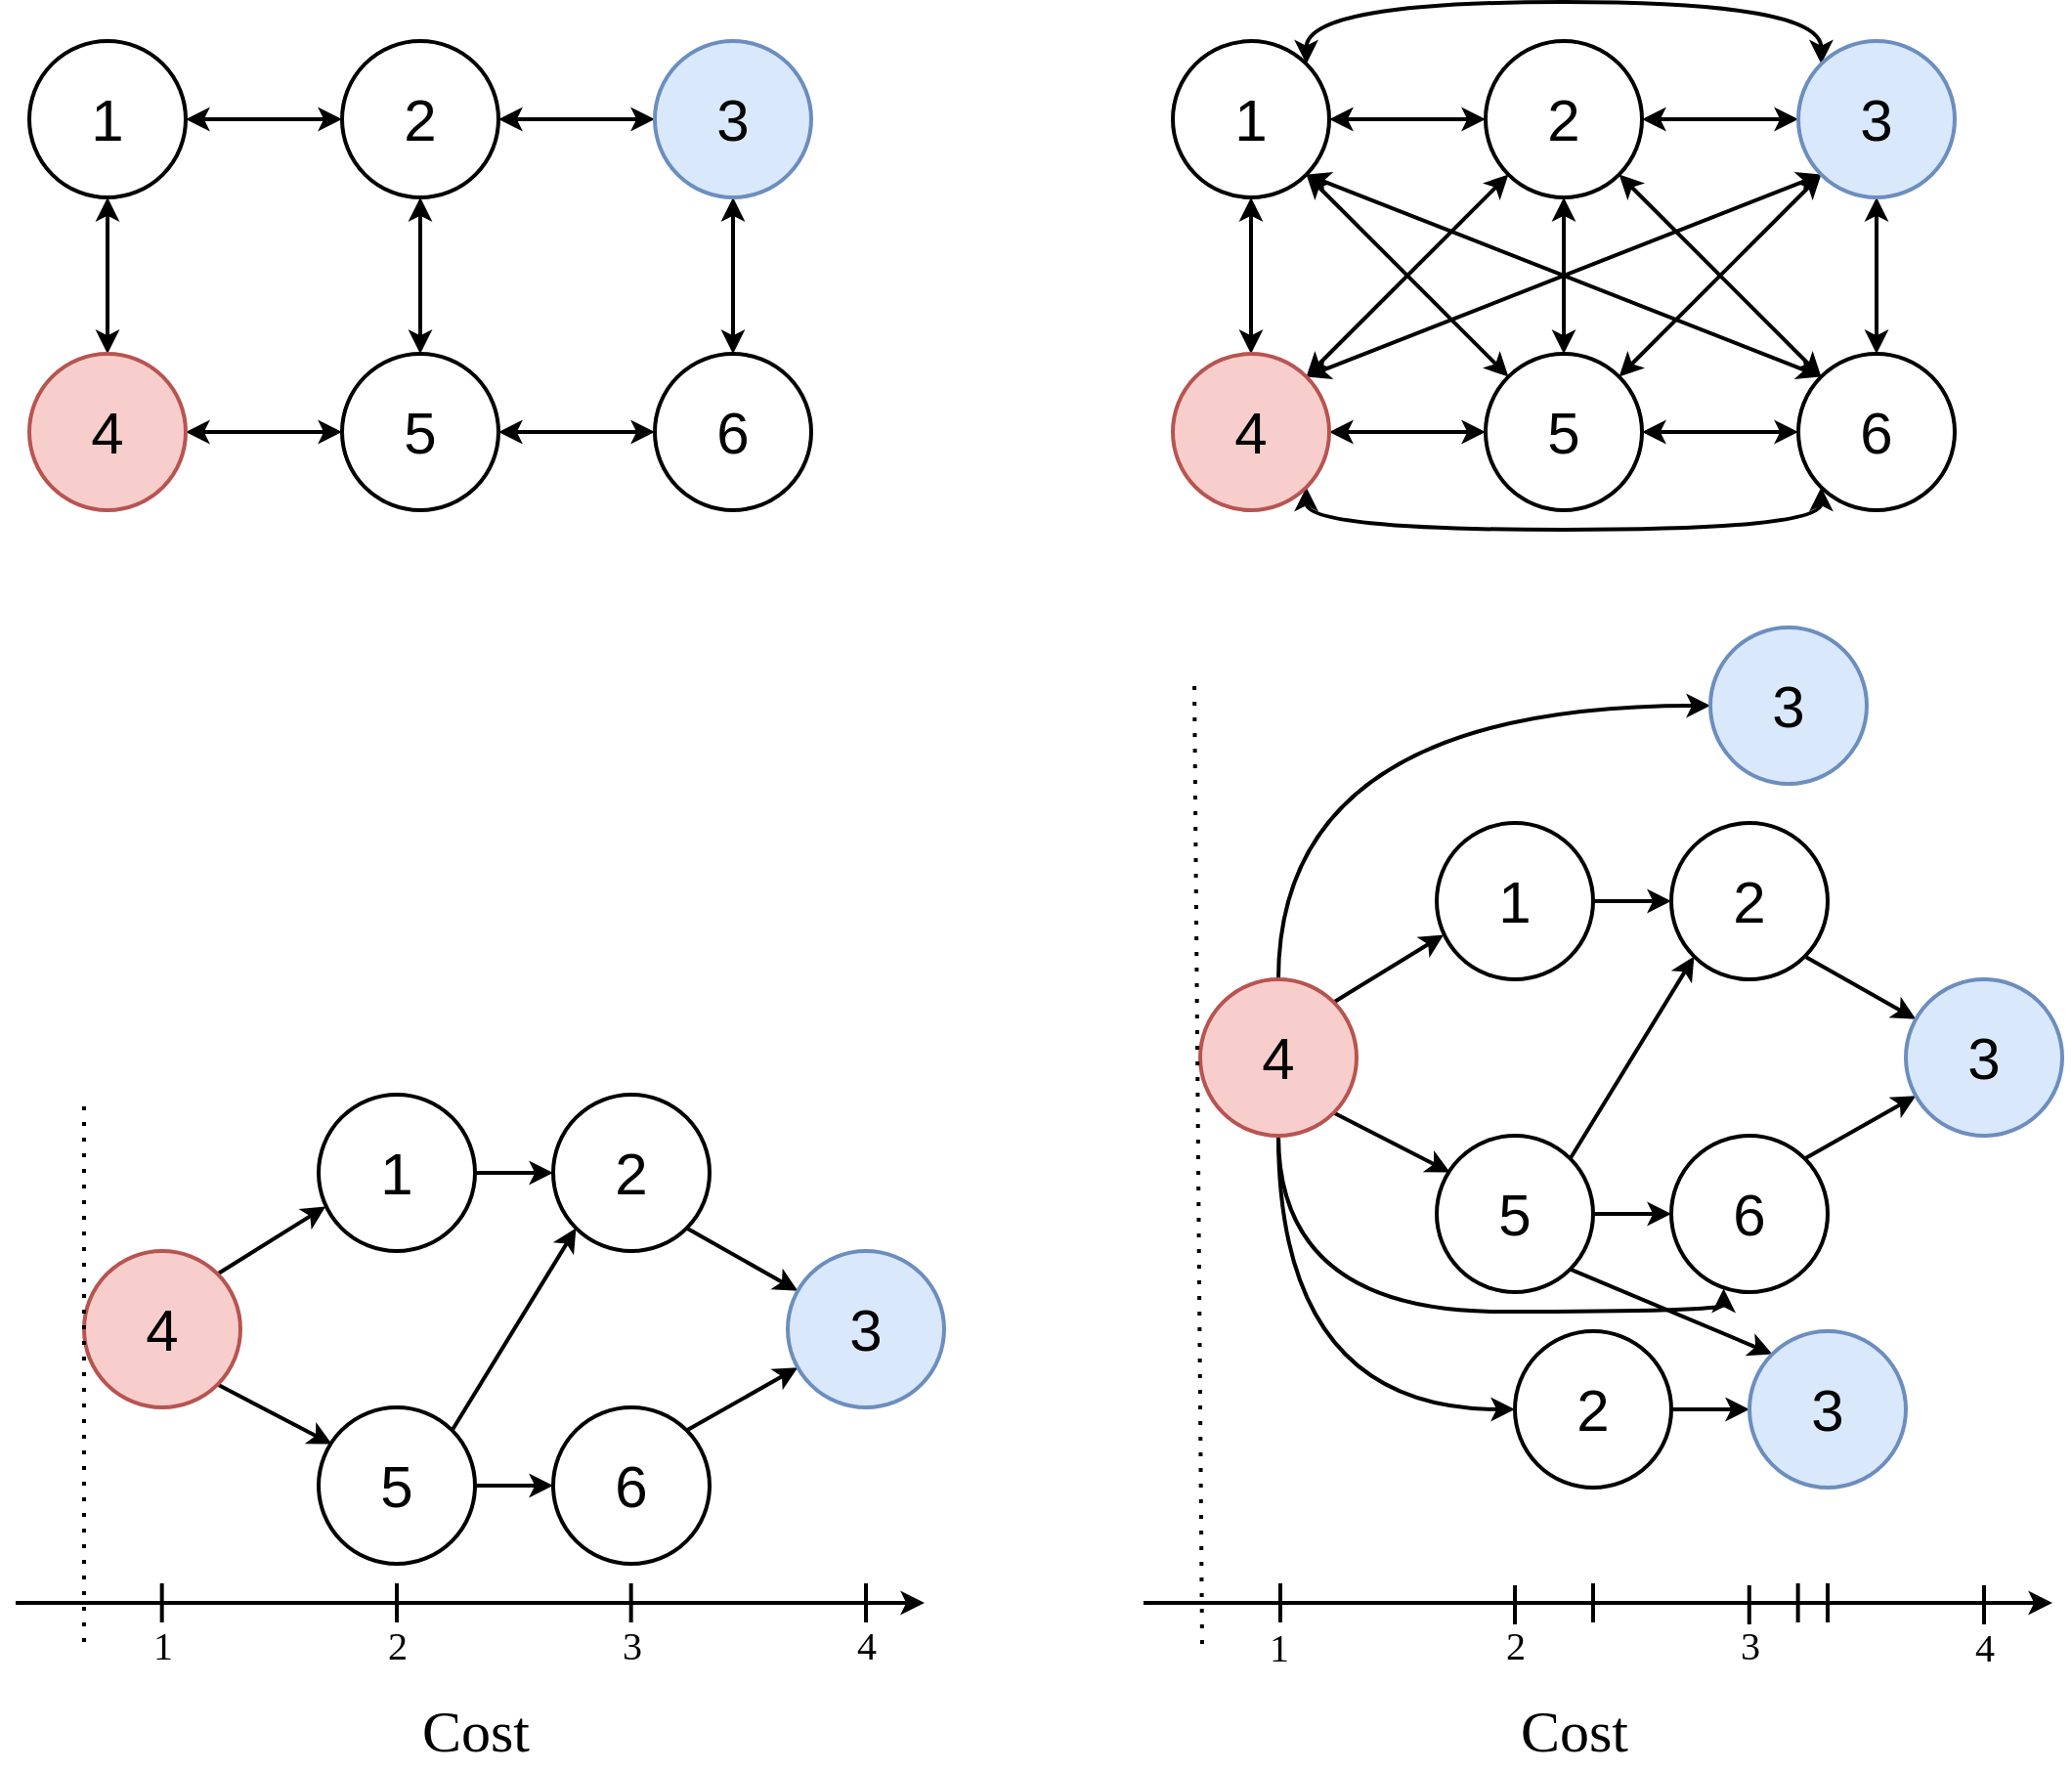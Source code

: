 <mxfile version="19.0.3" type="device"><diagram id="V2GUoi_-tIxfINpQRhX5" name="Page-1"><mxGraphModel dx="2377" dy="1325" grid="0" gridSize="10" guides="1" tooltips="1" connect="1" arrows="1" fold="1" page="0" pageScale="1" pageWidth="850" pageHeight="1100" math="0" shadow="0"><root><mxCell id="0"/><mxCell id="1" parent="0"/><mxCell id="9riSeJ3BhQoT7f9coYy7-8" style="edgeStyle=orthogonalEdgeStyle;rounded=0;orthogonalLoop=1;jettySize=auto;html=1;exitX=1;exitY=0.5;exitDx=0;exitDy=0;entryX=0;entryY=0.5;entryDx=0;entryDy=0;startArrow=classic;startFill=1;strokeWidth=2;fontSize=30;" edge="1" parent="1" source="9riSeJ3BhQoT7f9coYy7-1" target="9riSeJ3BhQoT7f9coYy7-2"><mxGeometry relative="1" as="geometry"/></mxCell><mxCell id="9riSeJ3BhQoT7f9coYy7-1" value="1" style="ellipse;whiteSpace=wrap;html=1;aspect=fixed;strokeWidth=2;fontSize=30;" vertex="1" parent="1"><mxGeometry x="280" y="200" width="80" height="80" as="geometry"/></mxCell><mxCell id="9riSeJ3BhQoT7f9coYy7-9" style="edgeStyle=orthogonalEdgeStyle;rounded=0;orthogonalLoop=1;jettySize=auto;html=1;exitX=1;exitY=0.5;exitDx=0;exitDy=0;entryX=0;entryY=0.5;entryDx=0;entryDy=0;strokeWidth=2;startArrow=classic;startFill=1;fontSize=30;" edge="1" parent="1" source="9riSeJ3BhQoT7f9coYy7-2" target="9riSeJ3BhQoT7f9coYy7-5"><mxGeometry relative="1" as="geometry"/></mxCell><mxCell id="9riSeJ3BhQoT7f9coYy7-2" value="2" style="ellipse;whiteSpace=wrap;html=1;aspect=fixed;strokeWidth=2;fontSize=30;" vertex="1" parent="1"><mxGeometry x="440" y="200" width="80" height="80" as="geometry"/></mxCell><mxCell id="9riSeJ3BhQoT7f9coYy7-12" style="edgeStyle=orthogonalEdgeStyle;rounded=0;orthogonalLoop=1;jettySize=auto;html=1;exitX=0.5;exitY=0;exitDx=0;exitDy=0;entryX=0.5;entryY=1;entryDx=0;entryDy=0;strokeWidth=2;startArrow=classic;startFill=1;fontSize=30;" edge="1" parent="1" source="9riSeJ3BhQoT7f9coYy7-3" target="9riSeJ3BhQoT7f9coYy7-2"><mxGeometry relative="1" as="geometry"/></mxCell><mxCell id="9riSeJ3BhQoT7f9coYy7-13" style="edgeStyle=orthogonalEdgeStyle;rounded=0;orthogonalLoop=1;jettySize=auto;html=1;exitX=0;exitY=0.5;exitDx=0;exitDy=0;entryX=1;entryY=0.5;entryDx=0;entryDy=0;startArrow=classic;startFill=1;strokeWidth=2;fontSize=30;" edge="1" parent="1" source="9riSeJ3BhQoT7f9coYy7-3" target="9riSeJ3BhQoT7f9coYy7-4"><mxGeometry relative="1" as="geometry"/></mxCell><mxCell id="9riSeJ3BhQoT7f9coYy7-3" value="5" style="ellipse;whiteSpace=wrap;html=1;aspect=fixed;strokeWidth=2;fontSize=30;" vertex="1" parent="1"><mxGeometry x="440" y="360" width="80" height="80" as="geometry"/></mxCell><mxCell id="9riSeJ3BhQoT7f9coYy7-7" style="edgeStyle=orthogonalEdgeStyle;rounded=0;orthogonalLoop=1;jettySize=auto;html=1;exitX=0.5;exitY=0;exitDx=0;exitDy=0;entryX=0.5;entryY=1;entryDx=0;entryDy=0;startArrow=classic;startFill=1;strokeWidth=2;fontSize=30;" edge="1" parent="1" source="9riSeJ3BhQoT7f9coYy7-4" target="9riSeJ3BhQoT7f9coYy7-1"><mxGeometry relative="1" as="geometry"/></mxCell><mxCell id="9riSeJ3BhQoT7f9coYy7-4" value="4" style="ellipse;whiteSpace=wrap;html=1;aspect=fixed;strokeWidth=2;fontSize=30;fillColor=#f8cecc;strokeColor=#b85450;" vertex="1" parent="1"><mxGeometry x="280" y="360" width="80" height="80" as="geometry"/></mxCell><mxCell id="9riSeJ3BhQoT7f9coYy7-10" style="edgeStyle=orthogonalEdgeStyle;rounded=0;orthogonalLoop=1;jettySize=auto;html=1;exitX=0.5;exitY=1;exitDx=0;exitDy=0;entryX=0.5;entryY=0;entryDx=0;entryDy=0;strokeWidth=2;startArrow=classic;startFill=1;fontSize=30;" edge="1" parent="1" source="9riSeJ3BhQoT7f9coYy7-5" target="9riSeJ3BhQoT7f9coYy7-6"><mxGeometry relative="1" as="geometry"/></mxCell><mxCell id="9riSeJ3BhQoT7f9coYy7-5" value="3" style="ellipse;whiteSpace=wrap;html=1;aspect=fixed;strokeWidth=2;fontSize=30;fillColor=#dae8fc;strokeColor=#6c8ebf;" vertex="1" parent="1"><mxGeometry x="600" y="200" width="80" height="80" as="geometry"/></mxCell><mxCell id="9riSeJ3BhQoT7f9coYy7-11" style="edgeStyle=orthogonalEdgeStyle;rounded=0;orthogonalLoop=1;jettySize=auto;html=1;exitX=0;exitY=0.5;exitDx=0;exitDy=0;strokeWidth=2;startArrow=classic;startFill=1;fontSize=30;" edge="1" parent="1" source="9riSeJ3BhQoT7f9coYy7-6" target="9riSeJ3BhQoT7f9coYy7-3"><mxGeometry relative="1" as="geometry"/></mxCell><mxCell id="9riSeJ3BhQoT7f9coYy7-6" value="6" style="ellipse;whiteSpace=wrap;html=1;aspect=fixed;strokeWidth=2;fontSize=30;" vertex="1" parent="1"><mxGeometry x="600" y="360" width="80" height="80" as="geometry"/></mxCell><mxCell id="9riSeJ3BhQoT7f9coYy7-25" style="rounded=0;orthogonalLoop=1;jettySize=auto;html=1;exitX=1;exitY=0;exitDx=0;exitDy=0;entryX=0.045;entryY=0.715;entryDx=0;entryDy=0;fontSize=30;startArrow=none;startFill=0;strokeWidth=2;entryPerimeter=0;" edge="1" parent="1" source="9riSeJ3BhQoT7f9coYy7-14" target="9riSeJ3BhQoT7f9coYy7-17"><mxGeometry relative="1" as="geometry"/></mxCell><mxCell id="9riSeJ3BhQoT7f9coYy7-26" style="edgeStyle=none;rounded=0;orthogonalLoop=1;jettySize=auto;html=1;exitX=1;exitY=1;exitDx=0;exitDy=0;entryX=0.085;entryY=0.235;entryDx=0;entryDy=0;entryPerimeter=0;fontSize=30;startArrow=none;startFill=0;strokeWidth=2;" edge="1" parent="1" source="9riSeJ3BhQoT7f9coYy7-14" target="9riSeJ3BhQoT7f9coYy7-18"><mxGeometry relative="1" as="geometry"/></mxCell><mxCell id="9riSeJ3BhQoT7f9coYy7-14" value="4" style="ellipse;whiteSpace=wrap;html=1;aspect=fixed;strokeWidth=2;fontSize=30;fillColor=#f8cecc;strokeColor=#b85450;" vertex="1" parent="1"><mxGeometry x="308" y="819" width="80" height="80" as="geometry"/></mxCell><mxCell id="9riSeJ3BhQoT7f9coYy7-15" value="" style="endArrow=none;dashed=1;html=1;dashPattern=1 3;strokeWidth=2;rounded=0;fontSize=30;" edge="1" parent="1"><mxGeometry width="50" height="50" relative="1" as="geometry"><mxPoint x="308" y="1019" as="sourcePoint"/><mxPoint x="308" y="739" as="targetPoint"/></mxGeometry></mxCell><mxCell id="9riSeJ3BhQoT7f9coYy7-16" value="" style="endArrow=classic;html=1;rounded=0;fontSize=30;strokeWidth=2;endFill=1;" edge="1" parent="1"><mxGeometry width="50" height="50" relative="1" as="geometry"><mxPoint x="273" y="999" as="sourcePoint"/><mxPoint x="738" y="999" as="targetPoint"/></mxGeometry></mxCell><mxCell id="9riSeJ3BhQoT7f9coYy7-27" style="edgeStyle=none;rounded=0;orthogonalLoop=1;jettySize=auto;html=1;exitX=1;exitY=0.5;exitDx=0;exitDy=0;entryX=0;entryY=0.5;entryDx=0;entryDy=0;fontSize=30;startArrow=none;startFill=0;strokeWidth=2;" edge="1" parent="1" source="9riSeJ3BhQoT7f9coYy7-17" target="9riSeJ3BhQoT7f9coYy7-20"><mxGeometry relative="1" as="geometry"/></mxCell><mxCell id="9riSeJ3BhQoT7f9coYy7-17" value="1" style="ellipse;whiteSpace=wrap;html=1;aspect=fixed;strokeWidth=2;fontSize=30;" vertex="1" parent="1"><mxGeometry x="428" y="739" width="80" height="80" as="geometry"/></mxCell><mxCell id="9riSeJ3BhQoT7f9coYy7-28" style="edgeStyle=none;rounded=0;orthogonalLoop=1;jettySize=auto;html=1;exitX=1;exitY=0.5;exitDx=0;exitDy=0;entryX=0;entryY=0.5;entryDx=0;entryDy=0;fontSize=30;startArrow=none;startFill=0;strokeWidth=2;" edge="1" parent="1" source="9riSeJ3BhQoT7f9coYy7-18" target="9riSeJ3BhQoT7f9coYy7-23"><mxGeometry relative="1" as="geometry"/></mxCell><mxCell id="9riSeJ3BhQoT7f9coYy7-31" style="edgeStyle=none;rounded=0;orthogonalLoop=1;jettySize=auto;html=1;exitX=1;exitY=0;exitDx=0;exitDy=0;entryX=0;entryY=1;entryDx=0;entryDy=0;fontSize=30;startArrow=none;startFill=0;strokeWidth=2;" edge="1" parent="1" source="9riSeJ3BhQoT7f9coYy7-18" target="9riSeJ3BhQoT7f9coYy7-20"><mxGeometry relative="1" as="geometry"/></mxCell><mxCell id="9riSeJ3BhQoT7f9coYy7-18" value="5" style="ellipse;whiteSpace=wrap;html=1;aspect=fixed;strokeWidth=2;fontSize=30;" vertex="1" parent="1"><mxGeometry x="428" y="899" width="80" height="80" as="geometry"/></mxCell><mxCell id="9riSeJ3BhQoT7f9coYy7-30" style="edgeStyle=none;rounded=0;orthogonalLoop=1;jettySize=auto;html=1;exitX=1;exitY=1;exitDx=0;exitDy=0;fontSize=30;startArrow=none;startFill=0;strokeWidth=2;" edge="1" parent="1" source="9riSeJ3BhQoT7f9coYy7-20" target="9riSeJ3BhQoT7f9coYy7-24"><mxGeometry relative="1" as="geometry"/></mxCell><mxCell id="9riSeJ3BhQoT7f9coYy7-20" value="2" style="ellipse;whiteSpace=wrap;html=1;aspect=fixed;strokeWidth=2;fontSize=30;" vertex="1" parent="1"><mxGeometry x="548" y="739" width="80" height="80" as="geometry"/></mxCell><mxCell id="9riSeJ3BhQoT7f9coYy7-29" style="edgeStyle=none;rounded=0;orthogonalLoop=1;jettySize=auto;html=1;exitX=1;exitY=0;exitDx=0;exitDy=0;fontSize=30;startArrow=none;startFill=0;strokeWidth=2;" edge="1" parent="1" source="9riSeJ3BhQoT7f9coYy7-23" target="9riSeJ3BhQoT7f9coYy7-24"><mxGeometry relative="1" as="geometry"/></mxCell><mxCell id="9riSeJ3BhQoT7f9coYy7-23" value="6" style="ellipse;whiteSpace=wrap;html=1;aspect=fixed;strokeWidth=2;fontSize=30;" vertex="1" parent="1"><mxGeometry x="548" y="899" width="80" height="80" as="geometry"/></mxCell><mxCell id="9riSeJ3BhQoT7f9coYy7-24" value="3" style="ellipse;whiteSpace=wrap;html=1;aspect=fixed;strokeWidth=2;fontSize=30;fillColor=#dae8fc;strokeColor=#6c8ebf;" vertex="1" parent="1"><mxGeometry x="668" y="819" width="80" height="80" as="geometry"/></mxCell><mxCell id="9riSeJ3BhQoT7f9coYy7-32" value="&lt;font face=&quot;Times New Roman&quot;&gt;Cost&lt;/font&gt;" style="text;html=1;align=center;verticalAlign=middle;resizable=0;points=[];autosize=1;strokeColor=none;fillColor=none;fontSize=30;" vertex="1" parent="1"><mxGeometry x="473" y="1044" width="70" height="40" as="geometry"/></mxCell><mxCell id="9riSeJ3BhQoT7f9coYy7-33" style="edgeStyle=orthogonalEdgeStyle;rounded=0;orthogonalLoop=1;jettySize=auto;html=1;exitX=1;exitY=0.5;exitDx=0;exitDy=0;entryX=0;entryY=0.5;entryDx=0;entryDy=0;startArrow=classic;startFill=1;strokeWidth=2;fontSize=30;" edge="1" parent="1" source="9riSeJ3BhQoT7f9coYy7-34" target="9riSeJ3BhQoT7f9coYy7-36"><mxGeometry relative="1" as="geometry"/></mxCell><mxCell id="9riSeJ3BhQoT7f9coYy7-34" value="1" style="ellipse;whiteSpace=wrap;html=1;aspect=fixed;strokeWidth=2;fontSize=30;" vertex="1" parent="1"><mxGeometry x="865" y="200" width="80" height="80" as="geometry"/></mxCell><mxCell id="9riSeJ3BhQoT7f9coYy7-35" style="edgeStyle=orthogonalEdgeStyle;rounded=0;orthogonalLoop=1;jettySize=auto;html=1;exitX=1;exitY=0.5;exitDx=0;exitDy=0;entryX=0;entryY=0.5;entryDx=0;entryDy=0;strokeWidth=2;startArrow=classic;startFill=1;fontSize=30;" edge="1" parent="1" source="9riSeJ3BhQoT7f9coYy7-36" target="9riSeJ3BhQoT7f9coYy7-43"><mxGeometry relative="1" as="geometry"/></mxCell><mxCell id="9riSeJ3BhQoT7f9coYy7-36" value="2" style="ellipse;whiteSpace=wrap;html=1;aspect=fixed;strokeWidth=2;fontSize=30;" vertex="1" parent="1"><mxGeometry x="1025" y="200" width="80" height="80" as="geometry"/></mxCell><mxCell id="9riSeJ3BhQoT7f9coYy7-37" style="edgeStyle=orthogonalEdgeStyle;rounded=0;orthogonalLoop=1;jettySize=auto;html=1;exitX=0.5;exitY=0;exitDx=0;exitDy=0;entryX=0.5;entryY=1;entryDx=0;entryDy=0;strokeWidth=2;startArrow=classic;startFill=1;fontSize=30;" edge="1" parent="1" source="9riSeJ3BhQoT7f9coYy7-39" target="9riSeJ3BhQoT7f9coYy7-36"><mxGeometry relative="1" as="geometry"/></mxCell><mxCell id="9riSeJ3BhQoT7f9coYy7-38" style="edgeStyle=orthogonalEdgeStyle;rounded=0;orthogonalLoop=1;jettySize=auto;html=1;exitX=0;exitY=0.5;exitDx=0;exitDy=0;entryX=1;entryY=0.5;entryDx=0;entryDy=0;startArrow=classic;startFill=1;strokeWidth=2;fontSize=30;" edge="1" parent="1" source="9riSeJ3BhQoT7f9coYy7-39" target="9riSeJ3BhQoT7f9coYy7-41"><mxGeometry relative="1" as="geometry"/></mxCell><mxCell id="9riSeJ3BhQoT7f9coYy7-64" style="edgeStyle=none;rounded=0;orthogonalLoop=1;jettySize=auto;html=1;exitX=0;exitY=0;exitDx=0;exitDy=0;entryX=1;entryY=1;entryDx=0;entryDy=0;fontFamily=Times New Roman;fontSize=30;startArrow=classic;startFill=1;endArrow=classic;endFill=1;strokeWidth=2;" edge="1" parent="1" source="9riSeJ3BhQoT7f9coYy7-39" target="9riSeJ3BhQoT7f9coYy7-34"><mxGeometry relative="1" as="geometry"/></mxCell><mxCell id="9riSeJ3BhQoT7f9coYy7-65" style="edgeStyle=none;rounded=0;orthogonalLoop=1;jettySize=auto;html=1;exitX=1;exitY=0;exitDx=0;exitDy=0;entryX=0;entryY=1;entryDx=0;entryDy=0;fontFamily=Times New Roman;fontSize=30;startArrow=classic;startFill=1;endArrow=classic;endFill=1;strokeWidth=2;" edge="1" parent="1" source="9riSeJ3BhQoT7f9coYy7-39" target="9riSeJ3BhQoT7f9coYy7-43"><mxGeometry relative="1" as="geometry"/></mxCell><mxCell id="9riSeJ3BhQoT7f9coYy7-39" value="5" style="ellipse;whiteSpace=wrap;html=1;aspect=fixed;strokeWidth=2;fontSize=30;" vertex="1" parent="1"><mxGeometry x="1025" y="360" width="80" height="80" as="geometry"/></mxCell><mxCell id="9riSeJ3BhQoT7f9coYy7-40" style="edgeStyle=orthogonalEdgeStyle;rounded=0;orthogonalLoop=1;jettySize=auto;html=1;exitX=0.5;exitY=0;exitDx=0;exitDy=0;entryX=0.5;entryY=1;entryDx=0;entryDy=0;startArrow=classic;startFill=1;strokeWidth=2;fontSize=30;" edge="1" parent="1" source="9riSeJ3BhQoT7f9coYy7-41" target="9riSeJ3BhQoT7f9coYy7-34"><mxGeometry relative="1" as="geometry"/></mxCell><mxCell id="9riSeJ3BhQoT7f9coYy7-62" style="edgeStyle=none;rounded=0;orthogonalLoop=1;jettySize=auto;html=1;exitX=1;exitY=0;exitDx=0;exitDy=0;entryX=0;entryY=1;entryDx=0;entryDy=0;fontFamily=Times New Roman;fontSize=30;startArrow=classic;startFill=1;endArrow=classic;endFill=1;strokeWidth=2;" edge="1" parent="1" source="9riSeJ3BhQoT7f9coYy7-41" target="9riSeJ3BhQoT7f9coYy7-36"><mxGeometry relative="1" as="geometry"/></mxCell><mxCell id="9riSeJ3BhQoT7f9coYy7-63" style="edgeStyle=none;rounded=0;orthogonalLoop=1;jettySize=auto;html=1;exitX=1;exitY=0;exitDx=0;exitDy=0;entryX=0;entryY=1;entryDx=0;entryDy=0;fontFamily=Times New Roman;fontSize=30;startArrow=classic;startFill=1;endArrow=classic;endFill=1;strokeWidth=2;" edge="1" parent="1" source="9riSeJ3BhQoT7f9coYy7-41" target="9riSeJ3BhQoT7f9coYy7-43"><mxGeometry relative="1" as="geometry"/></mxCell><mxCell id="9riSeJ3BhQoT7f9coYy7-69" style="edgeStyle=orthogonalEdgeStyle;curved=1;rounded=0;orthogonalLoop=1;jettySize=auto;html=1;exitX=1;exitY=1;exitDx=0;exitDy=0;entryX=0;entryY=1;entryDx=0;entryDy=0;fontFamily=Times New Roman;fontSize=30;startArrow=classic;startFill=1;endArrow=classic;endFill=1;strokeWidth=2;" edge="1" parent="1" source="9riSeJ3BhQoT7f9coYy7-41" target="9riSeJ3BhQoT7f9coYy7-45"><mxGeometry relative="1" as="geometry"><Array as="points"><mxPoint x="933" y="450"/><mxPoint x="1197" y="450"/></Array></mxGeometry></mxCell><mxCell id="9riSeJ3BhQoT7f9coYy7-41" value="4" style="ellipse;whiteSpace=wrap;html=1;aspect=fixed;strokeWidth=2;fontSize=30;fillColor=#f8cecc;strokeColor=#b85450;" vertex="1" parent="1"><mxGeometry x="865" y="360" width="80" height="80" as="geometry"/></mxCell><mxCell id="9riSeJ3BhQoT7f9coYy7-42" style="edgeStyle=orthogonalEdgeStyle;rounded=0;orthogonalLoop=1;jettySize=auto;html=1;exitX=0.5;exitY=1;exitDx=0;exitDy=0;entryX=0.5;entryY=0;entryDx=0;entryDy=0;strokeWidth=2;startArrow=classic;startFill=1;fontSize=30;" edge="1" parent="1" source="9riSeJ3BhQoT7f9coYy7-43" target="9riSeJ3BhQoT7f9coYy7-45"><mxGeometry relative="1" as="geometry"/></mxCell><mxCell id="9riSeJ3BhQoT7f9coYy7-68" style="edgeStyle=orthogonalEdgeStyle;rounded=0;orthogonalLoop=1;jettySize=auto;html=1;exitX=0;exitY=0;exitDx=0;exitDy=0;entryX=1;entryY=0;entryDx=0;entryDy=0;fontFamily=Times New Roman;fontSize=30;startArrow=classic;startFill=1;endArrow=classic;endFill=1;strokeWidth=2;curved=1;" edge="1" parent="1" source="9riSeJ3BhQoT7f9coYy7-43" target="9riSeJ3BhQoT7f9coYy7-34"><mxGeometry relative="1" as="geometry"><Array as="points"><mxPoint x="1197" y="180"/><mxPoint x="933" y="180"/></Array></mxGeometry></mxCell><mxCell id="9riSeJ3BhQoT7f9coYy7-43" value="3" style="ellipse;whiteSpace=wrap;html=1;aspect=fixed;strokeWidth=2;fontSize=30;fillColor=#dae8fc;strokeColor=#6c8ebf;" vertex="1" parent="1"><mxGeometry x="1185" y="200" width="80" height="80" as="geometry"/></mxCell><mxCell id="9riSeJ3BhQoT7f9coYy7-44" style="edgeStyle=orthogonalEdgeStyle;rounded=0;orthogonalLoop=1;jettySize=auto;html=1;exitX=0;exitY=0.5;exitDx=0;exitDy=0;strokeWidth=2;startArrow=classic;startFill=1;fontSize=30;" edge="1" parent="1" source="9riSeJ3BhQoT7f9coYy7-45" target="9riSeJ3BhQoT7f9coYy7-39"><mxGeometry relative="1" as="geometry"/></mxCell><mxCell id="9riSeJ3BhQoT7f9coYy7-66" style="edgeStyle=none;rounded=0;orthogonalLoop=1;jettySize=auto;html=1;exitX=0;exitY=0;exitDx=0;exitDy=0;entryX=1;entryY=1;entryDx=0;entryDy=0;fontFamily=Times New Roman;fontSize=30;startArrow=classic;startFill=1;endArrow=classic;endFill=1;strokeWidth=2;" edge="1" parent="1" source="9riSeJ3BhQoT7f9coYy7-45" target="9riSeJ3BhQoT7f9coYy7-36"><mxGeometry relative="1" as="geometry"/></mxCell><mxCell id="9riSeJ3BhQoT7f9coYy7-67" style="edgeStyle=none;rounded=0;orthogonalLoop=1;jettySize=auto;html=1;exitX=0;exitY=0;exitDx=0;exitDy=0;entryX=1;entryY=1;entryDx=0;entryDy=0;fontFamily=Times New Roman;fontSize=30;startArrow=classic;startFill=1;endArrow=classic;endFill=1;strokeWidth=2;" edge="1" parent="1" source="9riSeJ3BhQoT7f9coYy7-45" target="9riSeJ3BhQoT7f9coYy7-34"><mxGeometry relative="1" as="geometry"/></mxCell><mxCell id="9riSeJ3BhQoT7f9coYy7-45" value="6" style="ellipse;whiteSpace=wrap;html=1;aspect=fixed;strokeWidth=2;fontSize=30;" vertex="1" parent="1"><mxGeometry x="1185" y="360" width="80" height="80" as="geometry"/></mxCell><mxCell id="9riSeJ3BhQoT7f9coYy7-46" style="rounded=0;orthogonalLoop=1;jettySize=auto;html=1;exitX=1;exitY=0;exitDx=0;exitDy=0;entryX=0.045;entryY=0.715;entryDx=0;entryDy=0;fontSize=30;startArrow=none;startFill=0;strokeWidth=2;entryPerimeter=0;" edge="1" parent="1" source="9riSeJ3BhQoT7f9coYy7-48" target="9riSeJ3BhQoT7f9coYy7-52"><mxGeometry relative="1" as="geometry"/></mxCell><mxCell id="9riSeJ3BhQoT7f9coYy7-47" style="edgeStyle=none;rounded=0;orthogonalLoop=1;jettySize=auto;html=1;exitX=1;exitY=1;exitDx=0;exitDy=0;entryX=0.085;entryY=0.235;entryDx=0;entryDy=0;entryPerimeter=0;fontSize=30;startArrow=none;startFill=0;strokeWidth=2;" edge="1" parent="1" source="9riSeJ3BhQoT7f9coYy7-48" target="9riSeJ3BhQoT7f9coYy7-55"><mxGeometry relative="1" as="geometry"/></mxCell><mxCell id="9riSeJ3BhQoT7f9coYy7-91" style="edgeStyle=orthogonalEdgeStyle;curved=1;rounded=0;orthogonalLoop=1;jettySize=auto;html=1;exitX=0.5;exitY=1;exitDx=0;exitDy=0;entryX=0;entryY=0.5;entryDx=0;entryDy=0;fontFamily=Times New Roman;fontSize=20;startArrow=none;startFill=0;endArrow=classic;endFill=1;strokeWidth=2;elbow=vertical;" edge="1" parent="1" source="9riSeJ3BhQoT7f9coYy7-48" target="9riSeJ3BhQoT7f9coYy7-70"><mxGeometry relative="1" as="geometry"/></mxCell><mxCell id="9riSeJ3BhQoT7f9coYy7-97" style="edgeStyle=orthogonalEdgeStyle;curved=1;rounded=0;orthogonalLoop=1;jettySize=auto;html=1;exitX=0.5;exitY=1;exitDx=0;exitDy=0;entryX=0.335;entryY=0.978;entryDx=0;entryDy=0;entryPerimeter=0;fontFamily=Times New Roman;fontSize=20;startArrow=none;startFill=0;endArrow=classic;endFill=1;strokeWidth=2;elbow=vertical;" edge="1" parent="1" source="9riSeJ3BhQoT7f9coYy7-48" target="9riSeJ3BhQoT7f9coYy7-59"><mxGeometry relative="1" as="geometry"><Array as="points"><mxPoint x="919" y="850"/><mxPoint x="1147" y="850"/></Array></mxGeometry></mxCell><mxCell id="9riSeJ3BhQoT7f9coYy7-100" style="edgeStyle=orthogonalEdgeStyle;curved=1;rounded=0;orthogonalLoop=1;jettySize=auto;html=1;exitX=0.5;exitY=0;exitDx=0;exitDy=0;entryX=0;entryY=0.5;entryDx=0;entryDy=0;fontFamily=Times New Roman;fontSize=20;startArrow=none;startFill=0;endArrow=classic;endFill=1;strokeWidth=2;elbow=vertical;" edge="1" parent="1" source="9riSeJ3BhQoT7f9coYy7-48" target="9riSeJ3BhQoT7f9coYy7-99"><mxGeometry relative="1" as="geometry"/></mxCell><mxCell id="9riSeJ3BhQoT7f9coYy7-48" value="4" style="ellipse;whiteSpace=wrap;html=1;aspect=fixed;strokeWidth=2;fontSize=30;fillColor=#f8cecc;strokeColor=#b85450;" vertex="1" parent="1"><mxGeometry x="879" y="680" width="80" height="80" as="geometry"/></mxCell><mxCell id="9riSeJ3BhQoT7f9coYy7-49" value="" style="endArrow=none;dashed=1;html=1;dashPattern=1 3;strokeWidth=2;rounded=0;fontSize=30;" edge="1" parent="1"><mxGeometry width="50" height="50" relative="1" as="geometry"><mxPoint x="880" y="1020" as="sourcePoint"/><mxPoint x="876" y="525" as="targetPoint"/></mxGeometry></mxCell><mxCell id="9riSeJ3BhQoT7f9coYy7-51" style="edgeStyle=none;rounded=0;orthogonalLoop=1;jettySize=auto;html=1;exitX=1;exitY=0.5;exitDx=0;exitDy=0;entryX=0;entryY=0.5;entryDx=0;entryDy=0;fontSize=30;startArrow=none;startFill=0;strokeWidth=2;" edge="1" parent="1" source="9riSeJ3BhQoT7f9coYy7-52" target="9riSeJ3BhQoT7f9coYy7-57"><mxGeometry relative="1" as="geometry"/></mxCell><mxCell id="9riSeJ3BhQoT7f9coYy7-52" value="1" style="ellipse;whiteSpace=wrap;html=1;aspect=fixed;strokeWidth=2;fontSize=30;" vertex="1" parent="1"><mxGeometry x="1000" y="600" width="80" height="80" as="geometry"/></mxCell><mxCell id="9riSeJ3BhQoT7f9coYy7-53" style="edgeStyle=none;rounded=0;orthogonalLoop=1;jettySize=auto;html=1;exitX=1;exitY=0.5;exitDx=0;exitDy=0;entryX=0;entryY=0.5;entryDx=0;entryDy=0;fontSize=30;startArrow=none;startFill=0;strokeWidth=2;" edge="1" parent="1" source="9riSeJ3BhQoT7f9coYy7-55" target="9riSeJ3BhQoT7f9coYy7-59"><mxGeometry relative="1" as="geometry"/></mxCell><mxCell id="9riSeJ3BhQoT7f9coYy7-54" style="edgeStyle=none;rounded=0;orthogonalLoop=1;jettySize=auto;html=1;exitX=1;exitY=0;exitDx=0;exitDy=0;entryX=0;entryY=1;entryDx=0;entryDy=0;fontSize=30;startArrow=none;startFill=0;strokeWidth=2;" edge="1" parent="1" source="9riSeJ3BhQoT7f9coYy7-55" target="9riSeJ3BhQoT7f9coYy7-57"><mxGeometry relative="1" as="geometry"/></mxCell><mxCell id="9riSeJ3BhQoT7f9coYy7-98" style="rounded=0;orthogonalLoop=1;jettySize=auto;html=1;exitX=1;exitY=1;exitDx=0;exitDy=0;entryX=0;entryY=0;entryDx=0;entryDy=0;fontFamily=Times New Roman;fontSize=20;startArrow=none;startFill=0;endArrow=classic;endFill=1;strokeWidth=2;elbow=vertical;" edge="1" parent="1" source="9riSeJ3BhQoT7f9coYy7-55" target="9riSeJ3BhQoT7f9coYy7-95"><mxGeometry relative="1" as="geometry"/></mxCell><mxCell id="9riSeJ3BhQoT7f9coYy7-55" value="5" style="ellipse;whiteSpace=wrap;html=1;aspect=fixed;strokeWidth=2;fontSize=30;" vertex="1" parent="1"><mxGeometry x="1000" y="760" width="80" height="80" as="geometry"/></mxCell><mxCell id="9riSeJ3BhQoT7f9coYy7-56" style="edgeStyle=none;rounded=0;orthogonalLoop=1;jettySize=auto;html=1;exitX=1;exitY=1;exitDx=0;exitDy=0;fontSize=30;startArrow=none;startFill=0;strokeWidth=2;" edge="1" parent="1" source="9riSeJ3BhQoT7f9coYy7-57" target="9riSeJ3BhQoT7f9coYy7-60"><mxGeometry relative="1" as="geometry"/></mxCell><mxCell id="9riSeJ3BhQoT7f9coYy7-57" value="2" style="ellipse;whiteSpace=wrap;html=1;aspect=fixed;strokeWidth=2;fontSize=30;" vertex="1" parent="1"><mxGeometry x="1120" y="600" width="80" height="80" as="geometry"/></mxCell><mxCell id="9riSeJ3BhQoT7f9coYy7-58" style="edgeStyle=none;rounded=0;orthogonalLoop=1;jettySize=auto;html=1;exitX=1;exitY=0;exitDx=0;exitDy=0;fontSize=30;startArrow=none;startFill=0;strokeWidth=2;" edge="1" parent="1" source="9riSeJ3BhQoT7f9coYy7-59" target="9riSeJ3BhQoT7f9coYy7-60"><mxGeometry relative="1" as="geometry"/></mxCell><mxCell id="9riSeJ3BhQoT7f9coYy7-59" value="6" style="ellipse;whiteSpace=wrap;html=1;aspect=fixed;strokeWidth=2;fontSize=30;" vertex="1" parent="1"><mxGeometry x="1120" y="760" width="80" height="80" as="geometry"/></mxCell><mxCell id="9riSeJ3BhQoT7f9coYy7-60" value="3" style="ellipse;whiteSpace=wrap;html=1;aspect=fixed;strokeWidth=2;fontSize=30;fillColor=#dae8fc;strokeColor=#6c8ebf;" vertex="1" parent="1"><mxGeometry x="1240" y="680" width="80" height="80" as="geometry"/></mxCell><mxCell id="9riSeJ3BhQoT7f9coYy7-96" style="edgeStyle=orthogonalEdgeStyle;curved=1;rounded=0;orthogonalLoop=1;jettySize=auto;html=1;exitX=1;exitY=0.5;exitDx=0;exitDy=0;entryX=0;entryY=0.5;entryDx=0;entryDy=0;fontFamily=Times New Roman;fontSize=20;startArrow=none;startFill=0;endArrow=classic;endFill=1;strokeWidth=2;elbow=vertical;" edge="1" parent="1" source="9riSeJ3BhQoT7f9coYy7-70" target="9riSeJ3BhQoT7f9coYy7-95"><mxGeometry relative="1" as="geometry"/></mxCell><mxCell id="9riSeJ3BhQoT7f9coYy7-70" value="2" style="ellipse;whiteSpace=wrap;html=1;aspect=fixed;strokeWidth=2;fontSize=30;" vertex="1" parent="1"><mxGeometry x="1040" y="860" width="80" height="80" as="geometry"/></mxCell><mxCell id="9riSeJ3BhQoT7f9coYy7-71" value="" style="endArrow=none;html=1;rounded=0;fontFamily=Times New Roman;fontSize=30;strokeWidth=2;curved=1;" edge="1" parent="1"><mxGeometry width="50" height="50" relative="1" as="geometry"><mxPoint x="347.83" y="1009" as="sourcePoint"/><mxPoint x="347.83" y="989" as="targetPoint"/></mxGeometry></mxCell><mxCell id="9riSeJ3BhQoT7f9coYy7-72" value="" style="endArrow=none;html=1;rounded=0;fontFamily=Times New Roman;fontSize=30;strokeWidth=2;curved=1;" edge="1" parent="1"><mxGeometry width="50" height="50" relative="1" as="geometry"><mxPoint x="468.0" y="1009" as="sourcePoint"/><mxPoint x="468.0" y="989" as="targetPoint"/></mxGeometry></mxCell><mxCell id="9riSeJ3BhQoT7f9coYy7-73" value="" style="endArrow=none;html=1;rounded=0;fontFamily=Times New Roman;fontSize=30;strokeWidth=2;curved=1;" edge="1" parent="1"><mxGeometry width="50" height="50" relative="1" as="geometry"><mxPoint x="587.83" y="1009" as="sourcePoint"/><mxPoint x="587.83" y="989" as="targetPoint"/></mxGeometry></mxCell><mxCell id="9riSeJ3BhQoT7f9coYy7-74" value="" style="endArrow=none;html=1;rounded=0;fontFamily=Times New Roman;fontSize=30;strokeWidth=2;curved=1;" edge="1" parent="1"><mxGeometry width="50" height="50" relative="1" as="geometry"><mxPoint x="708.0" y="1009" as="sourcePoint"/><mxPoint x="708.0" y="989" as="targetPoint"/></mxGeometry></mxCell><mxCell id="9riSeJ3BhQoT7f9coYy7-76" value="1" style="text;html=1;align=center;verticalAlign=middle;resizable=0;points=[];autosize=1;strokeColor=none;fillColor=none;fontSize=20;fontFamily=Times New Roman;" vertex="1" parent="1"><mxGeometry x="333" y="1005" width="30" height="30" as="geometry"/></mxCell><mxCell id="9riSeJ3BhQoT7f9coYy7-77" value="2" style="text;html=1;align=center;verticalAlign=middle;resizable=0;points=[];autosize=1;strokeColor=none;fillColor=none;fontSize=20;fontFamily=Times New Roman;" vertex="1" parent="1"><mxGeometry x="458" y="1006" width="20" height="28" as="geometry"/></mxCell><mxCell id="9riSeJ3BhQoT7f9coYy7-78" value="3" style="text;html=1;align=center;verticalAlign=middle;resizable=0;points=[];autosize=1;strokeColor=none;fillColor=none;fontSize=20;fontFamily=Times New Roman;" vertex="1" parent="1"><mxGeometry x="578" y="1006" width="20" height="28" as="geometry"/></mxCell><mxCell id="9riSeJ3BhQoT7f9coYy7-79" value="4" style="text;html=1;align=center;verticalAlign=middle;resizable=0;points=[];autosize=1;strokeColor=none;fillColor=none;fontSize=20;fontFamily=Times New Roman;" vertex="1" parent="1"><mxGeometry x="698" y="1006" width="20" height="28" as="geometry"/></mxCell><mxCell id="9riSeJ3BhQoT7f9coYy7-80" value="" style="endArrow=classic;html=1;rounded=0;fontSize=30;strokeWidth=2;endFill=1;" edge="1" parent="1"><mxGeometry width="50" height="50" relative="1" as="geometry"><mxPoint x="850" y="999" as="sourcePoint"/><mxPoint x="1315" y="999" as="targetPoint"/></mxGeometry></mxCell><mxCell id="9riSeJ3BhQoT7f9coYy7-81" value="&lt;font face=&quot;Times New Roman&quot;&gt;Cost&lt;/font&gt;" style="text;html=1;align=center;verticalAlign=middle;resizable=0;points=[];autosize=1;strokeColor=none;fillColor=none;fontSize=30;" vertex="1" parent="1"><mxGeometry x="1035" y="1044" width="70" height="40" as="geometry"/></mxCell><mxCell id="9riSeJ3BhQoT7f9coYy7-82" value="" style="endArrow=none;html=1;rounded=0;fontFamily=Times New Roman;fontSize=30;strokeWidth=2;curved=1;" edge="1" parent="1"><mxGeometry width="50" height="50" relative="1" as="geometry"><mxPoint x="920.0" y="1009" as="sourcePoint"/><mxPoint x="920.0" y="989" as="targetPoint"/></mxGeometry></mxCell><mxCell id="9riSeJ3BhQoT7f9coYy7-83" value="" style="endArrow=none;html=1;rounded=0;fontFamily=Times New Roman;fontSize=30;strokeWidth=2;curved=1;" edge="1" parent="1"><mxGeometry width="50" height="50" relative="1" as="geometry"><mxPoint x="1040" y="1010" as="sourcePoint"/><mxPoint x="1040" y="990" as="targetPoint"/></mxGeometry></mxCell><mxCell id="9riSeJ3BhQoT7f9coYy7-84" value="" style="endArrow=none;html=1;rounded=0;fontFamily=Times New Roman;fontSize=30;strokeWidth=2;curved=1;" edge="1" parent="1"><mxGeometry width="50" height="50" relative="1" as="geometry"><mxPoint x="1159.89" y="1010" as="sourcePoint"/><mxPoint x="1159.89" y="990" as="targetPoint"/></mxGeometry></mxCell><mxCell id="9riSeJ3BhQoT7f9coYy7-85" value="" style="endArrow=none;html=1;rounded=0;fontFamily=Times New Roman;fontSize=30;strokeWidth=2;curved=1;" edge="1" parent="1"><mxGeometry width="50" height="50" relative="1" as="geometry"><mxPoint x="1280" y="1010" as="sourcePoint"/><mxPoint x="1280" y="990" as="targetPoint"/></mxGeometry></mxCell><mxCell id="9riSeJ3BhQoT7f9coYy7-86" value="1" style="text;html=1;align=center;verticalAlign=middle;resizable=0;points=[];autosize=1;strokeColor=none;fillColor=none;fontSize=20;fontFamily=Times New Roman;" vertex="1" parent="1"><mxGeometry x="904" y="1006" width="30" height="30" as="geometry"/></mxCell><mxCell id="9riSeJ3BhQoT7f9coYy7-87" value="2" style="text;html=1;align=center;verticalAlign=middle;resizable=0;points=[];autosize=1;strokeColor=none;fillColor=none;fontSize=20;fontFamily=Times New Roman;" vertex="1" parent="1"><mxGeometry x="1030" y="1006" width="20" height="28" as="geometry"/></mxCell><mxCell id="9riSeJ3BhQoT7f9coYy7-88" value="3" style="text;html=1;align=center;verticalAlign=middle;resizable=0;points=[];autosize=1;strokeColor=none;fillColor=none;fontSize=20;fontFamily=Times New Roman;" vertex="1" parent="1"><mxGeometry x="1150" y="1006" width="20" height="28" as="geometry"/></mxCell><mxCell id="9riSeJ3BhQoT7f9coYy7-89" value="4" style="text;html=1;align=center;verticalAlign=middle;resizable=0;points=[];autosize=1;strokeColor=none;fillColor=none;fontSize=20;fontFamily=Times New Roman;" vertex="1" parent="1"><mxGeometry x="1270" y="1007" width="20" height="28" as="geometry"/></mxCell><mxCell id="9riSeJ3BhQoT7f9coYy7-95" value="3" style="ellipse;whiteSpace=wrap;html=1;aspect=fixed;strokeWidth=2;fontSize=30;fillColor=#dae8fc;strokeColor=#6c8ebf;" vertex="1" parent="1"><mxGeometry x="1160" y="860" width="80" height="80" as="geometry"/></mxCell><mxCell id="9riSeJ3BhQoT7f9coYy7-99" value="3" style="ellipse;whiteSpace=wrap;html=1;aspect=fixed;strokeWidth=2;fontSize=30;fillColor=#dae8fc;strokeColor=#6c8ebf;" vertex="1" parent="1"><mxGeometry x="1140" y="500" width="80" height="80" as="geometry"/></mxCell><mxCell id="9riSeJ3BhQoT7f9coYy7-101" value="" style="endArrow=none;html=1;rounded=0;fontFamily=Times New Roman;fontSize=30;strokeWidth=2;curved=1;" edge="1" parent="1"><mxGeometry width="50" height="50" relative="1" as="geometry"><mxPoint x="1080" y="1009" as="sourcePoint"/><mxPoint x="1080" y="989" as="targetPoint"/></mxGeometry></mxCell><mxCell id="9riSeJ3BhQoT7f9coYy7-102" value="" style="endArrow=none;html=1;rounded=0;fontFamily=Times New Roman;fontSize=30;strokeWidth=2;curved=1;" edge="1" parent="1"><mxGeometry width="50" height="50" relative="1" as="geometry"><mxPoint x="1200" y="1009" as="sourcePoint"/><mxPoint x="1200" y="989" as="targetPoint"/></mxGeometry></mxCell><mxCell id="9riSeJ3BhQoT7f9coYy7-103" value="" style="endArrow=none;html=1;rounded=0;fontFamily=Times New Roman;fontSize=30;strokeWidth=2;curved=1;" edge="1" parent="1"><mxGeometry width="50" height="50" relative="1" as="geometry"><mxPoint x="1184.81" y="1009" as="sourcePoint"/><mxPoint x="1184.81" y="989" as="targetPoint"/></mxGeometry></mxCell></root></mxGraphModel></diagram></mxfile>